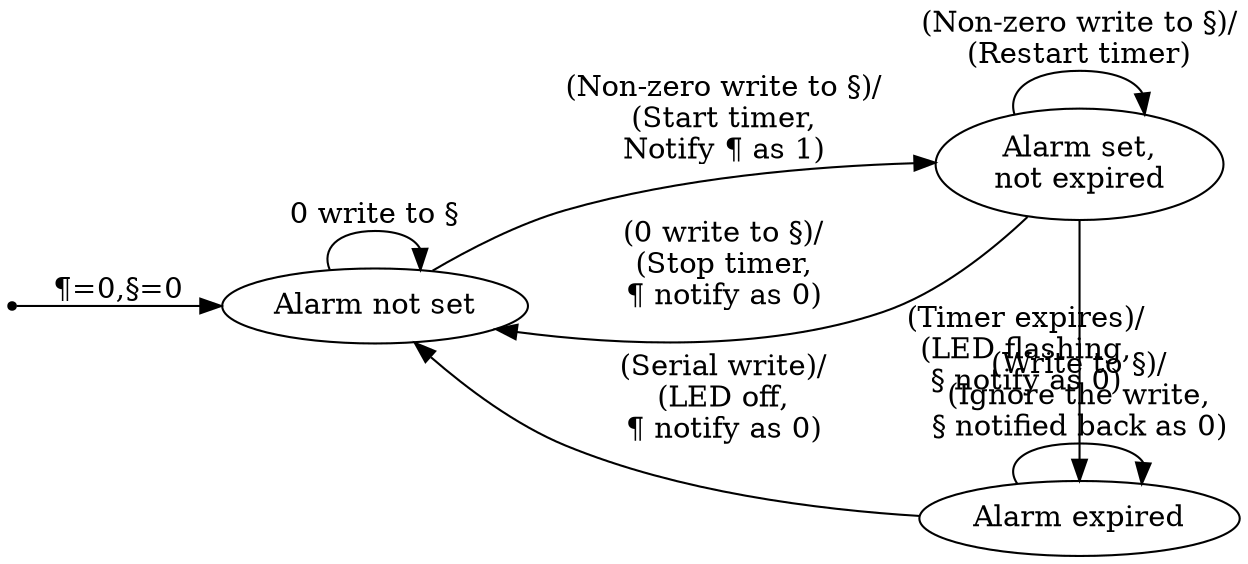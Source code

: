 digraph fsm{

    rankdir=LR;

	z [shape=point];
	a [label="Alarm not set"];
	b [label="Alarm set,\nnot expired"];
	c [label="Alarm expired"];

	{
		rank=source; z;
	}

	{
		rank=same; b; c;
	}

	a->a [label="0 write to §"]
	a->b [label="(Non-zero write to §)/\n(Start timer,\nNotify ¶ as 1)"];
	b->b [label="(Non-zero write to §)/\n(Restart timer)"]
	b->a [label="(0 write to §)/\n(Stop timer,\n¶ notify as 0)"];
	c->a [label="(Serial write)/\n(LED off,\n¶ notify as 0)"];
	b->c [label="(Timer expires)/\n(LED flashing,\n§ notify as 0)"];
	c->c [label="(Write to §)/\n(Ignore the write,\n§ notified back as 0)"]
	z->a [label="¶=0,§=0"];
}